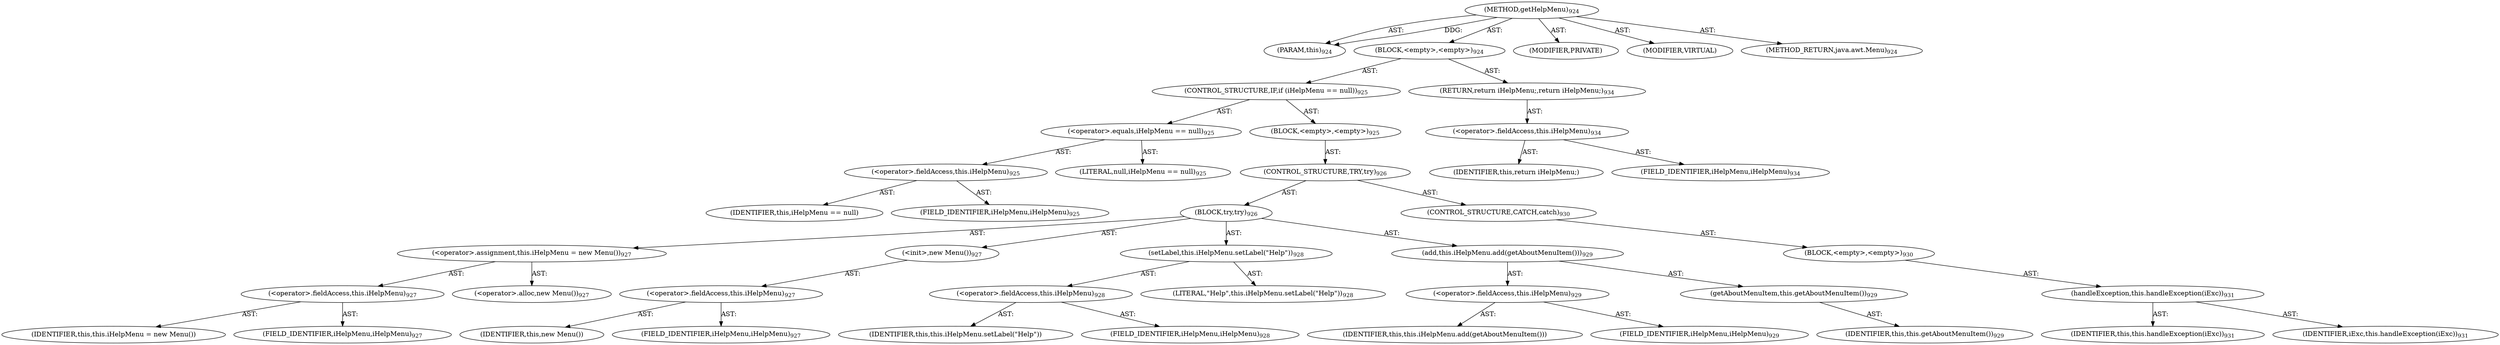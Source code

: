 digraph "getHelpMenu" {  
"111669149746" [label = <(METHOD,getHelpMenu)<SUB>924</SUB>> ]
"115964117031" [label = <(PARAM,this)<SUB>924</SUB>> ]
"25769803944" [label = <(BLOCK,&lt;empty&gt;,&lt;empty&gt;)<SUB>924</SUB>> ]
"47244640368" [label = <(CONTROL_STRUCTURE,IF,if (iHelpMenu == null))<SUB>925</SUB>> ]
"30064772042" [label = <(&lt;operator&gt;.equals,iHelpMenu == null)<SUB>925</SUB>> ]
"30064772043" [label = <(&lt;operator&gt;.fieldAccess,this.iHelpMenu)<SUB>925</SUB>> ]
"68719477381" [label = <(IDENTIFIER,this,iHelpMenu == null)> ]
"55834575191" [label = <(FIELD_IDENTIFIER,iHelpMenu,iHelpMenu)<SUB>925</SUB>> ]
"90194313425" [label = <(LITERAL,null,iHelpMenu == null)<SUB>925</SUB>> ]
"25769803945" [label = <(BLOCK,&lt;empty&gt;,&lt;empty&gt;)<SUB>925</SUB>> ]
"47244640369" [label = <(CONTROL_STRUCTURE,TRY,try)<SUB>926</SUB>> ]
"25769803946" [label = <(BLOCK,try,try)<SUB>926</SUB>> ]
"30064772044" [label = <(&lt;operator&gt;.assignment,this.iHelpMenu = new Menu())<SUB>927</SUB>> ]
"30064772045" [label = <(&lt;operator&gt;.fieldAccess,this.iHelpMenu)<SUB>927</SUB>> ]
"68719477382" [label = <(IDENTIFIER,this,this.iHelpMenu = new Menu())> ]
"55834575192" [label = <(FIELD_IDENTIFIER,iHelpMenu,iHelpMenu)<SUB>927</SUB>> ]
"30064772046" [label = <(&lt;operator&gt;.alloc,new Menu())<SUB>927</SUB>> ]
"30064772047" [label = <(&lt;init&gt;,new Menu())<SUB>927</SUB>> ]
"30064772048" [label = <(&lt;operator&gt;.fieldAccess,this.iHelpMenu)<SUB>927</SUB>> ]
"68719477383" [label = <(IDENTIFIER,this,new Menu())> ]
"55834575193" [label = <(FIELD_IDENTIFIER,iHelpMenu,iHelpMenu)<SUB>927</SUB>> ]
"30064772049" [label = <(setLabel,this.iHelpMenu.setLabel(&quot;Help&quot;))<SUB>928</SUB>> ]
"30064772050" [label = <(&lt;operator&gt;.fieldAccess,this.iHelpMenu)<SUB>928</SUB>> ]
"68719477384" [label = <(IDENTIFIER,this,this.iHelpMenu.setLabel(&quot;Help&quot;))> ]
"55834575194" [label = <(FIELD_IDENTIFIER,iHelpMenu,iHelpMenu)<SUB>928</SUB>> ]
"90194313426" [label = <(LITERAL,&quot;Help&quot;,this.iHelpMenu.setLabel(&quot;Help&quot;))<SUB>928</SUB>> ]
"30064772051" [label = <(add,this.iHelpMenu.add(getAboutMenuItem()))<SUB>929</SUB>> ]
"30064772052" [label = <(&lt;operator&gt;.fieldAccess,this.iHelpMenu)<SUB>929</SUB>> ]
"68719477385" [label = <(IDENTIFIER,this,this.iHelpMenu.add(getAboutMenuItem()))> ]
"55834575195" [label = <(FIELD_IDENTIFIER,iHelpMenu,iHelpMenu)<SUB>929</SUB>> ]
"30064772053" [label = <(getAboutMenuItem,this.getAboutMenuItem())<SUB>929</SUB>> ]
"68719476887" [label = <(IDENTIFIER,this,this.getAboutMenuItem())<SUB>929</SUB>> ]
"47244640370" [label = <(CONTROL_STRUCTURE,CATCH,catch)<SUB>930</SUB>> ]
"25769803947" [label = <(BLOCK,&lt;empty&gt;,&lt;empty&gt;)<SUB>930</SUB>> ]
"30064772054" [label = <(handleException,this.handleException(iExc))<SUB>931</SUB>> ]
"68719476888" [label = <(IDENTIFIER,this,this.handleException(iExc))<SUB>931</SUB>> ]
"68719477386" [label = <(IDENTIFIER,iExc,this.handleException(iExc))<SUB>931</SUB>> ]
"146028888086" [label = <(RETURN,return iHelpMenu;,return iHelpMenu;)<SUB>934</SUB>> ]
"30064772055" [label = <(&lt;operator&gt;.fieldAccess,this.iHelpMenu)<SUB>934</SUB>> ]
"68719477387" [label = <(IDENTIFIER,this,return iHelpMenu;)> ]
"55834575196" [label = <(FIELD_IDENTIFIER,iHelpMenu,iHelpMenu)<SUB>934</SUB>> ]
"133143986322" [label = <(MODIFIER,PRIVATE)> ]
"133143986323" [label = <(MODIFIER,VIRTUAL)> ]
"128849018930" [label = <(METHOD_RETURN,java.awt.Menu)<SUB>924</SUB>> ]
  "111669149746" -> "115964117031"  [ label = "AST: "] 
  "111669149746" -> "25769803944"  [ label = "AST: "] 
  "111669149746" -> "133143986322"  [ label = "AST: "] 
  "111669149746" -> "133143986323"  [ label = "AST: "] 
  "111669149746" -> "128849018930"  [ label = "AST: "] 
  "25769803944" -> "47244640368"  [ label = "AST: "] 
  "25769803944" -> "146028888086"  [ label = "AST: "] 
  "47244640368" -> "30064772042"  [ label = "AST: "] 
  "47244640368" -> "25769803945"  [ label = "AST: "] 
  "30064772042" -> "30064772043"  [ label = "AST: "] 
  "30064772042" -> "90194313425"  [ label = "AST: "] 
  "30064772043" -> "68719477381"  [ label = "AST: "] 
  "30064772043" -> "55834575191"  [ label = "AST: "] 
  "25769803945" -> "47244640369"  [ label = "AST: "] 
  "47244640369" -> "25769803946"  [ label = "AST: "] 
  "47244640369" -> "47244640370"  [ label = "AST: "] 
  "25769803946" -> "30064772044"  [ label = "AST: "] 
  "25769803946" -> "30064772047"  [ label = "AST: "] 
  "25769803946" -> "30064772049"  [ label = "AST: "] 
  "25769803946" -> "30064772051"  [ label = "AST: "] 
  "30064772044" -> "30064772045"  [ label = "AST: "] 
  "30064772044" -> "30064772046"  [ label = "AST: "] 
  "30064772045" -> "68719477382"  [ label = "AST: "] 
  "30064772045" -> "55834575192"  [ label = "AST: "] 
  "30064772047" -> "30064772048"  [ label = "AST: "] 
  "30064772048" -> "68719477383"  [ label = "AST: "] 
  "30064772048" -> "55834575193"  [ label = "AST: "] 
  "30064772049" -> "30064772050"  [ label = "AST: "] 
  "30064772049" -> "90194313426"  [ label = "AST: "] 
  "30064772050" -> "68719477384"  [ label = "AST: "] 
  "30064772050" -> "55834575194"  [ label = "AST: "] 
  "30064772051" -> "30064772052"  [ label = "AST: "] 
  "30064772051" -> "30064772053"  [ label = "AST: "] 
  "30064772052" -> "68719477385"  [ label = "AST: "] 
  "30064772052" -> "55834575195"  [ label = "AST: "] 
  "30064772053" -> "68719476887"  [ label = "AST: "] 
  "47244640370" -> "25769803947"  [ label = "AST: "] 
  "25769803947" -> "30064772054"  [ label = "AST: "] 
  "30064772054" -> "68719476888"  [ label = "AST: "] 
  "30064772054" -> "68719477386"  [ label = "AST: "] 
  "146028888086" -> "30064772055"  [ label = "AST: "] 
  "30064772055" -> "68719477387"  [ label = "AST: "] 
  "30064772055" -> "55834575196"  [ label = "AST: "] 
  "111669149746" -> "115964117031"  [ label = "DDG: "] 
}
